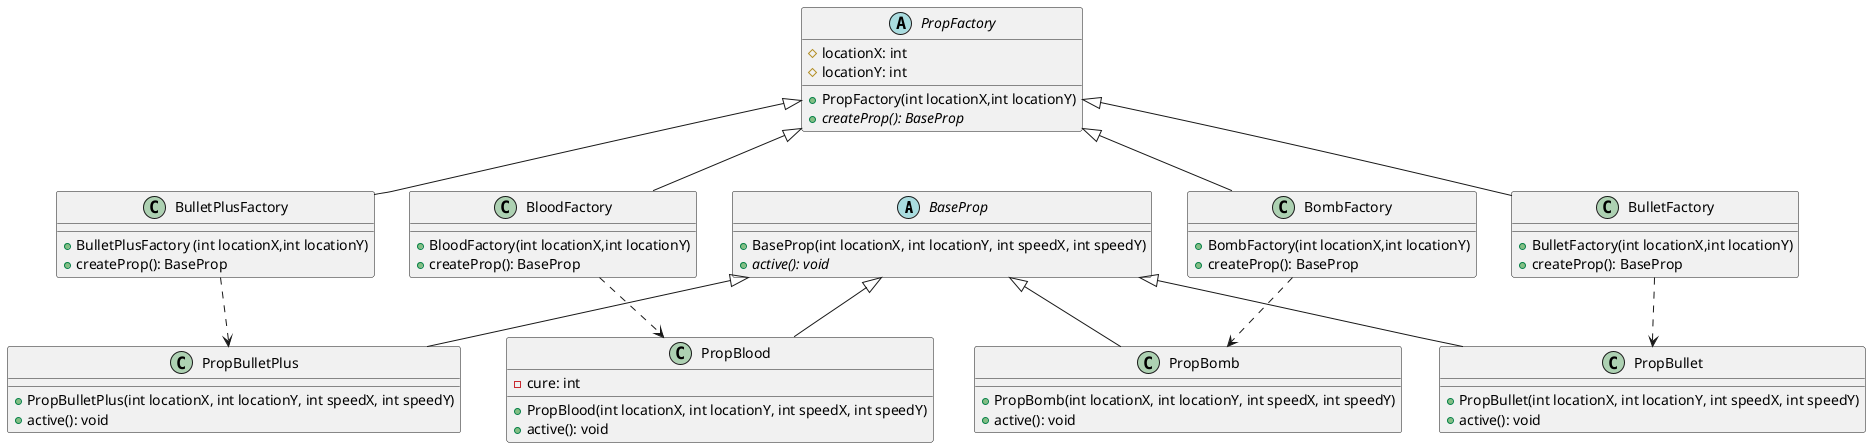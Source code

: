 @startuml
'https://plantuml.com/class-diagram

abstract class BaseProp {
    + BaseProp(int locationX, int locationY, int speedX, int speedY)
    + {abstract} active(): void
}

class PropBlood {
     - cure: int
     + PropBlood(int locationX, int locationY, int speedX, int speedY)
     + active(): void
}

class PropBomb {
     + PropBomb(int locationX, int locationY, int speedX, int speedY)
     + active(): void
}

class PropBullet {
     + PropBullet(int locationX, int locationY, int speedX, int speedY)
     + active(): void
}

class PropBulletPlus {
     + PropBulletPlus(int locationX, int locationY, int speedX, int speedY)
     + active(): void
}

BaseProp <|-- PropBlood
BaseProp <|-- PropBomb
BaseProp <|-- PropBullet
BaseProp <|-- PropBulletPlus

abstract class PropFactory {
    # locationX: int
    # locationY: int
    + PropFactory(int locationX,int locationY)
    + {abstract} createProp(): BaseProp
}

class BloodFactory {
    + BloodFactory(int locationX,int locationY)
    + createProp(): BaseProp
}

class BombFactory {
    + BombFactory(int locationX,int locationY)
    + createProp(): BaseProp
}

class BulletFactory {
    + BulletFactory(int locationX,int locationY)
    + createProp(): BaseProp
}

class BulletPlusFactory {
    + BulletPlusFactory (int locationX,int locationY)
    + createProp(): BaseProp
}

PropFactory <|-- BloodFactory
PropFactory <|-- BombFactory
PropFactory <|-- BulletFactory
PropFactory <|-- BulletPlusFactory

BloodFactory ..> PropBlood
BulletFactory ..> PropBullet
BulletPlusFactory ..> PropBulletPlus
BombFactory ..> PropBomb


@enduml